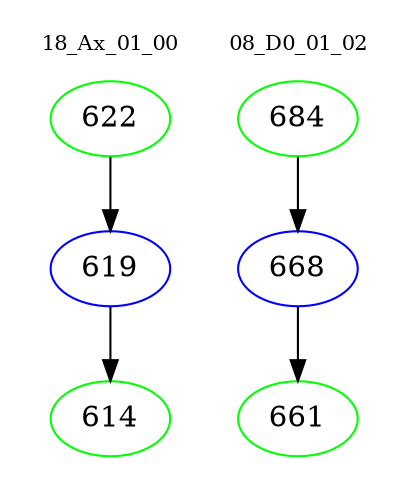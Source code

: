 digraph{
subgraph cluster_0 {
color = white
label = "18_Ax_01_00";
fontsize=10;
T0_622 [label="622", color="green"]
T0_622 -> T0_619 [color="black"]
T0_619 [label="619", color="blue"]
T0_619 -> T0_614 [color="black"]
T0_614 [label="614", color="green"]
}
subgraph cluster_1 {
color = white
label = "08_D0_01_02";
fontsize=10;
T1_684 [label="684", color="green"]
T1_684 -> T1_668 [color="black"]
T1_668 [label="668", color="blue"]
T1_668 -> T1_661 [color="black"]
T1_661 [label="661", color="green"]
}
}
